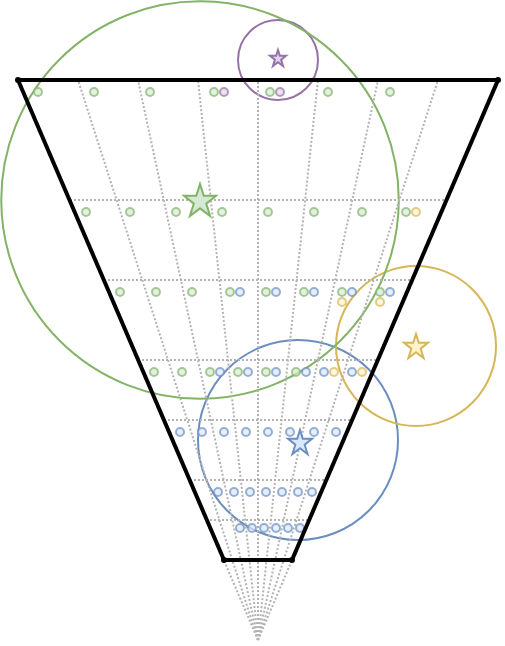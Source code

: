 <mxfile version="24.4.8" type="device" pages="2">
  <diagram name="Page-1" id="tANe0XGfgNeGwLhXPTn8">
    <mxGraphModel dx="1036" dy="445" grid="1" gridSize="10" guides="1" tooltips="1" connect="1" arrows="1" fold="1" page="1" pageScale="1" pageWidth="1100" pageHeight="850" math="0" shadow="0">
      <root>
        <mxCell id="0" />
        <mxCell id="1" parent="0" />
        <mxCell id="S35-4tO_9OkDo9UM9kjm-29" value="" style="ellipse;whiteSpace=wrap;html=1;aspect=fixed;fillColor=none;strokeColor=#6c8ebf;fillStyle=auto;" vertex="1" parent="1">
          <mxGeometry x="170" y="210" width="100" height="100" as="geometry" />
        </mxCell>
        <mxCell id="S35-4tO_9OkDo9UM9kjm-26" value="" style="ellipse;whiteSpace=wrap;html=1;aspect=fixed;fillColor=none;strokeColor=#d6b656;fillStyle=auto;" vertex="1" parent="1">
          <mxGeometry x="239" y="173" width="80" height="80" as="geometry" />
        </mxCell>
        <mxCell id="S35-4tO_9OkDo9UM9kjm-27" value="" style="ellipse;whiteSpace=wrap;html=1;aspect=fixed;fillColor=none;strokeColor=#9673a6;fillStyle=auto;" vertex="1" parent="1">
          <mxGeometry x="190" y="50" width="40" height="40" as="geometry" />
        </mxCell>
        <mxCell id="S35-4tO_9OkDo9UM9kjm-82" value="" style="ellipse;whiteSpace=wrap;html=1;aspect=fixed;fillColor=none;strokeColor=#82b366;fillStyle=auto;" vertex="1" parent="1">
          <mxGeometry x="71.63" y="40.63" width="198.75" height="198.75" as="geometry" />
        </mxCell>
        <mxCell id="S35-4tO_9OkDo9UM9kjm-1" value="" style="endArrow=none;html=1;rounded=0;jumpSize=6;flowAnimation=0;dashed=1;strokeColor=#B3B3B3;dashPattern=1 1;" edge="1" parent="1">
          <mxGeometry width="50" height="50" relative="1" as="geometry">
            <mxPoint x="200" y="360" as="sourcePoint" />
            <mxPoint x="80" y="80" as="targetPoint" />
          </mxGeometry>
        </mxCell>
        <mxCell id="S35-4tO_9OkDo9UM9kjm-2" value="" style="endArrow=none;html=1;rounded=0;jumpSize=6;flowAnimation=0;dashed=1;strokeColor=#B3B3B3;dashPattern=1 1;" edge="1" parent="1" source="S35-4tO_9OkDo9UM9kjm-162">
          <mxGeometry width="50" height="50" relative="1" as="geometry">
            <mxPoint x="200" y="360" as="sourcePoint" />
            <mxPoint x="320" y="80" as="targetPoint" />
          </mxGeometry>
        </mxCell>
        <mxCell id="S35-4tO_9OkDo9UM9kjm-3" value="" style="endArrow=none;html=1;rounded=0;jumpSize=6;flowAnimation=0;dashed=1;strokeColor=#B3B3B3;dashPattern=1 1;" edge="1" parent="1">
          <mxGeometry width="50" height="50" relative="1" as="geometry">
            <mxPoint x="80" y="80" as="sourcePoint" />
            <mxPoint x="320" y="80" as="targetPoint" />
          </mxGeometry>
        </mxCell>
        <mxCell id="S35-4tO_9OkDo9UM9kjm-4" value="" style="endArrow=none;html=1;rounded=0;jumpSize=6;flowAnimation=0;dashed=1;strokeColor=#B3B3B3;dashPattern=1 1;" edge="1" parent="1">
          <mxGeometry width="50" height="50" relative="1" as="geometry">
            <mxPoint x="183" y="320" as="sourcePoint" />
            <mxPoint x="217" y="320" as="targetPoint" />
          </mxGeometry>
        </mxCell>
        <mxCell id="S35-4tO_9OkDo9UM9kjm-5" value="" style="endArrow=none;html=1;rounded=0;jumpSize=6;flowAnimation=0;dashed=1;strokeColor=#B3B3B3;dashPattern=1 1;" edge="1" parent="1">
          <mxGeometry width="50" height="50" relative="1" as="geometry">
            <mxPoint x="174" y="300" as="sourcePoint" />
            <mxPoint x="226" y="300" as="targetPoint" />
          </mxGeometry>
        </mxCell>
        <mxCell id="S35-4tO_9OkDo9UM9kjm-6" value="" style="endArrow=none;html=1;rounded=0;jumpSize=6;flowAnimation=0;dashed=1;strokeColor=#B3B3B3;dashPattern=1 1;" edge="1" parent="1">
          <mxGeometry width="50" height="50" relative="1" as="geometry">
            <mxPoint x="170" y="280" as="sourcePoint" />
            <mxPoint x="222" y="280" as="targetPoint" />
          </mxGeometry>
        </mxCell>
        <mxCell id="S35-4tO_9OkDo9UM9kjm-7" value="" style="endArrow=none;html=1;rounded=0;jumpSize=6;flowAnimation=0;dashed=1;strokeColor=#B3B3B3;dashPattern=1 1;" edge="1" parent="1">
          <mxGeometry width="50" height="50" relative="1" as="geometry">
            <mxPoint x="166" y="280" as="sourcePoint" />
            <mxPoint x="234" y="280" as="targetPoint" />
          </mxGeometry>
        </mxCell>
        <mxCell id="S35-4tO_9OkDo9UM9kjm-8" value="" style="endArrow=none;html=1;rounded=0;jumpSize=6;flowAnimation=0;dashed=1;strokeColor=#B3B3B3;dashPattern=1 1;" edge="1" parent="1">
          <mxGeometry width="50" height="50" relative="1" as="geometry">
            <mxPoint x="153" y="250" as="sourcePoint" />
            <mxPoint x="247" y="250" as="targetPoint" />
          </mxGeometry>
        </mxCell>
        <mxCell id="S35-4tO_9OkDo9UM9kjm-9" value="" style="endArrow=none;html=1;rounded=0;jumpSize=6;flowAnimation=0;dashed=1;strokeColor=#B3B3B3;dashPattern=1 1;" edge="1" parent="1">
          <mxGeometry width="50" height="50" relative="1" as="geometry">
            <mxPoint x="140" y="220" as="sourcePoint" />
            <mxPoint x="260" y="220" as="targetPoint" />
          </mxGeometry>
        </mxCell>
        <mxCell id="S35-4tO_9OkDo9UM9kjm-10" value="" style="endArrow=none;html=1;rounded=0;jumpSize=6;flowAnimation=0;dashed=1;strokeColor=#B3B3B3;dashPattern=1 1;" edge="1" parent="1">
          <mxGeometry width="50" height="50" relative="1" as="geometry">
            <mxPoint x="123" y="180" as="sourcePoint" />
            <mxPoint x="277" y="180" as="targetPoint" />
          </mxGeometry>
        </mxCell>
        <mxCell id="S35-4tO_9OkDo9UM9kjm-11" value="" style="endArrow=none;html=1;rounded=0;jumpSize=6;flowAnimation=0;dashed=1;strokeColor=#B3B3B3;dashPattern=1 1;" edge="1" parent="1">
          <mxGeometry width="50" height="50" relative="1" as="geometry">
            <mxPoint x="106" y="140" as="sourcePoint" />
            <mxPoint x="294" y="140" as="targetPoint" />
          </mxGeometry>
        </mxCell>
        <mxCell id="S35-4tO_9OkDo9UM9kjm-12" value="" style="endArrow=none;html=1;rounded=0;jumpSize=6;flowAnimation=0;dashed=1;strokeColor=#B3B3B3;dashPattern=1 1;" edge="1" parent="1">
          <mxGeometry width="50" height="50" relative="1" as="geometry">
            <mxPoint x="200" y="360" as="sourcePoint" />
            <mxPoint x="110" y="80" as="targetPoint" />
          </mxGeometry>
        </mxCell>
        <mxCell id="S35-4tO_9OkDo9UM9kjm-13" value="" style="endArrow=none;html=1;rounded=0;jumpSize=6;flowAnimation=0;dashed=1;strokeColor=#B3B3B3;dashPattern=1 1;" edge="1" parent="1">
          <mxGeometry width="50" height="50" relative="1" as="geometry">
            <mxPoint x="200" y="360" as="sourcePoint" />
            <mxPoint x="140" y="80" as="targetPoint" />
          </mxGeometry>
        </mxCell>
        <mxCell id="S35-4tO_9OkDo9UM9kjm-14" value="" style="endArrow=none;html=1;rounded=0;jumpSize=6;flowAnimation=0;dashed=1;strokeColor=#B3B3B3;dashPattern=1 1;" edge="1" parent="1">
          <mxGeometry width="50" height="50" relative="1" as="geometry">
            <mxPoint x="200" y="360" as="sourcePoint" />
            <mxPoint x="170" y="80" as="targetPoint" />
          </mxGeometry>
        </mxCell>
        <mxCell id="S35-4tO_9OkDo9UM9kjm-15" value="" style="endArrow=none;html=1;rounded=0;jumpSize=6;flowAnimation=0;dashed=1;strokeColor=#B3B3B3;dashPattern=1 1;" edge="1" parent="1">
          <mxGeometry width="50" height="50" relative="1" as="geometry">
            <mxPoint x="200" y="360" as="sourcePoint" />
            <mxPoint x="200" y="80" as="targetPoint" />
          </mxGeometry>
        </mxCell>
        <mxCell id="S35-4tO_9OkDo9UM9kjm-16" value="" style="endArrow=none;html=1;rounded=0;jumpSize=6;flowAnimation=0;dashed=1;strokeColor=#B3B3B3;dashPattern=1 1;" edge="1" parent="1">
          <mxGeometry width="50" height="50" relative="1" as="geometry">
            <mxPoint x="200" y="360" as="sourcePoint" />
            <mxPoint x="230" y="80" as="targetPoint" />
          </mxGeometry>
        </mxCell>
        <mxCell id="S35-4tO_9OkDo9UM9kjm-17" value="" style="endArrow=none;html=1;rounded=0;jumpSize=6;flowAnimation=0;dashed=1;strokeColor=#B3B3B3;dashPattern=1 1;" edge="1" parent="1">
          <mxGeometry width="50" height="50" relative="1" as="geometry">
            <mxPoint x="200" y="360" as="sourcePoint" />
            <mxPoint x="260" y="80" as="targetPoint" />
          </mxGeometry>
        </mxCell>
        <mxCell id="S35-4tO_9OkDo9UM9kjm-18" value="" style="endArrow=none;html=1;rounded=0;jumpSize=6;flowAnimation=0;dashed=1;strokeColor=#B3B3B3;dashPattern=1 1;" edge="1" parent="1">
          <mxGeometry width="50" height="50" relative="1" as="geometry">
            <mxPoint x="200" y="360" as="sourcePoint" />
            <mxPoint x="290" y="80" as="targetPoint" />
          </mxGeometry>
        </mxCell>
        <mxCell id="S35-4tO_9OkDo9UM9kjm-19" value="" style="endArrow=none;html=1;rounded=0;strokeWidth=2;" edge="1" parent="1">
          <mxGeometry width="50" height="50" relative="1" as="geometry">
            <mxPoint x="183" y="320" as="sourcePoint" />
            <mxPoint x="80" y="80" as="targetPoint" />
          </mxGeometry>
        </mxCell>
        <mxCell id="S35-4tO_9OkDo9UM9kjm-20" value="" style="endArrow=none;html=1;rounded=0;strokeWidth=2;" edge="1" parent="1">
          <mxGeometry width="50" height="50" relative="1" as="geometry">
            <mxPoint x="320" y="80" as="sourcePoint" />
            <mxPoint x="80" y="80" as="targetPoint" />
          </mxGeometry>
        </mxCell>
        <mxCell id="S35-4tO_9OkDo9UM9kjm-21" value="" style="endArrow=none;html=1;rounded=0;strokeWidth=2;" edge="1" parent="1" source="S35-4tO_9OkDo9UM9kjm-160">
          <mxGeometry width="50" height="50" relative="1" as="geometry">
            <mxPoint x="217.0" y="320" as="sourcePoint" />
            <mxPoint x="320.0" y="80" as="targetPoint" />
          </mxGeometry>
        </mxCell>
        <mxCell id="S35-4tO_9OkDo9UM9kjm-22" value="" style="endArrow=none;html=1;rounded=0;strokeWidth=2;" edge="1" parent="1" source="S35-4tO_9OkDo9UM9kjm-164">
          <mxGeometry width="50" height="50" relative="1" as="geometry">
            <mxPoint x="217" y="320" as="sourcePoint" />
            <mxPoint x="183" y="320" as="targetPoint" />
          </mxGeometry>
        </mxCell>
        <mxCell id="S35-4tO_9OkDo9UM9kjm-31" value="" style="ellipse;whiteSpace=wrap;html=1;fillColor=#dae8fc;strokeColor=#6c8ebf;opacity=70;" vertex="1" parent="1">
          <mxGeometry x="179" y="224" width="4" height="4" as="geometry" />
        </mxCell>
        <mxCell id="S35-4tO_9OkDo9UM9kjm-85" value="" style="ellipse;whiteSpace=wrap;html=1;fillColor=#d5e8d4;strokeColor=#82b366;opacity=70;" vertex="1" parent="1">
          <mxGeometry x="88" y="84" width="4" height="4" as="geometry" />
        </mxCell>
        <mxCell id="S35-4tO_9OkDo9UM9kjm-87" value="" style="ellipse;whiteSpace=wrap;html=1;fillColor=#d5e8d4;strokeColor=#82b366;opacity=70;" vertex="1" parent="1">
          <mxGeometry x="116" y="84" width="4" height="4" as="geometry" />
        </mxCell>
        <mxCell id="S35-4tO_9OkDo9UM9kjm-88" value="" style="ellipse;whiteSpace=wrap;html=1;fillColor=#d5e8d4;strokeColor=#82b366;opacity=70;" vertex="1" parent="1">
          <mxGeometry x="144" y="84" width="4" height="4" as="geometry" />
        </mxCell>
        <mxCell id="S35-4tO_9OkDo9UM9kjm-89" value="" style="ellipse;whiteSpace=wrap;html=1;fillColor=#d5e8d4;strokeColor=#82b366;opacity=70;" vertex="1" parent="1">
          <mxGeometry x="176" y="84" width="4" height="4" as="geometry" />
        </mxCell>
        <mxCell id="S35-4tO_9OkDo9UM9kjm-90" value="" style="ellipse;whiteSpace=wrap;html=1;fillColor=#d5e8d4;strokeColor=#82b366;opacity=70;" vertex="1" parent="1">
          <mxGeometry x="204" y="84" width="4" height="4" as="geometry" />
        </mxCell>
        <mxCell id="S35-4tO_9OkDo9UM9kjm-91" value="" style="ellipse;whiteSpace=wrap;html=1;fillColor=#d5e8d4;strokeColor=#82b366;opacity=70;" vertex="1" parent="1">
          <mxGeometry x="233" y="84" width="4" height="4" as="geometry" />
        </mxCell>
        <mxCell id="S35-4tO_9OkDo9UM9kjm-92" value="" style="ellipse;whiteSpace=wrap;html=1;fillColor=#d5e8d4;strokeColor=#82b366;opacity=70;" vertex="1" parent="1">
          <mxGeometry x="264" y="84" width="4" height="4" as="geometry" />
        </mxCell>
        <mxCell id="S35-4tO_9OkDo9UM9kjm-93" value="" style="ellipse;whiteSpace=wrap;html=1;fillColor=#e1d5e7;strokeColor=#9673a6;opacity=70;" vertex="1" parent="1">
          <mxGeometry x="181" y="84" width="4" height="4" as="geometry" />
        </mxCell>
        <mxCell id="S35-4tO_9OkDo9UM9kjm-94" value="" style="ellipse;whiteSpace=wrap;html=1;fillColor=#e1d5e7;strokeColor=#9673a6;opacity=70;" vertex="1" parent="1">
          <mxGeometry x="209" y="84" width="4" height="4" as="geometry" />
        </mxCell>
        <mxCell id="S35-4tO_9OkDo9UM9kjm-95" value="" style="ellipse;whiteSpace=wrap;html=1;fillColor=#d5e8d4;strokeColor=#82b366;opacity=70;" vertex="1" parent="1">
          <mxGeometry x="112" y="144" width="4" height="4" as="geometry" />
        </mxCell>
        <mxCell id="S35-4tO_9OkDo9UM9kjm-96" value="" style="ellipse;whiteSpace=wrap;html=1;fillColor=#d5e8d4;strokeColor=#82b366;opacity=70;" vertex="1" parent="1">
          <mxGeometry x="134" y="144" width="4" height="4" as="geometry" />
        </mxCell>
        <mxCell id="S35-4tO_9OkDo9UM9kjm-97" value="" style="ellipse;whiteSpace=wrap;html=1;fillColor=#d5e8d4;strokeColor=#82b366;opacity=70;" vertex="1" parent="1">
          <mxGeometry x="157" y="144" width="4" height="4" as="geometry" />
        </mxCell>
        <mxCell id="S35-4tO_9OkDo9UM9kjm-98" value="" style="ellipse;whiteSpace=wrap;html=1;fillColor=#d5e8d4;strokeColor=#82b366;opacity=70;" vertex="1" parent="1">
          <mxGeometry x="180" y="144" width="4" height="4" as="geometry" />
        </mxCell>
        <mxCell id="S35-4tO_9OkDo9UM9kjm-99" value="" style="ellipse;whiteSpace=wrap;html=1;fillColor=#d5e8d4;strokeColor=#82b366;opacity=70;" vertex="1" parent="1">
          <mxGeometry x="203" y="144" width="4" height="4" as="geometry" />
        </mxCell>
        <mxCell id="S35-4tO_9OkDo9UM9kjm-100" value="" style="ellipse;whiteSpace=wrap;html=1;fillColor=#d5e8d4;strokeColor=#82b366;opacity=70;" vertex="1" parent="1">
          <mxGeometry x="226" y="144" width="4" height="4" as="geometry" />
        </mxCell>
        <mxCell id="S35-4tO_9OkDo9UM9kjm-101" value="" style="ellipse;whiteSpace=wrap;html=1;fillColor=#d5e8d4;strokeColor=#82b366;opacity=70;" vertex="1" parent="1">
          <mxGeometry x="250" y="144" width="4" height="4" as="geometry" />
        </mxCell>
        <mxCell id="S35-4tO_9OkDo9UM9kjm-102" value="" style="ellipse;whiteSpace=wrap;html=1;fillColor=#d5e8d4;strokeColor=#82b366;opacity=70;" vertex="1" parent="1">
          <mxGeometry x="272" y="144" width="4" height="4" as="geometry" />
        </mxCell>
        <mxCell id="S35-4tO_9OkDo9UM9kjm-103" value="" style="ellipse;whiteSpace=wrap;html=1;fillColor=#d5e8d4;strokeColor=#82b366;opacity=70;" vertex="1" parent="1">
          <mxGeometry x="129" y="184" width="4" height="4" as="geometry" />
        </mxCell>
        <mxCell id="S35-4tO_9OkDo9UM9kjm-104" value="" style="ellipse;whiteSpace=wrap;html=1;fillColor=#d5e8d4;strokeColor=#82b366;opacity=70;" vertex="1" parent="1">
          <mxGeometry x="147" y="184" width="4" height="4" as="geometry" />
        </mxCell>
        <mxCell id="S35-4tO_9OkDo9UM9kjm-105" value="" style="ellipse;whiteSpace=wrap;html=1;fillColor=#d5e8d4;strokeColor=#82b366;opacity=70;" vertex="1" parent="1">
          <mxGeometry x="165" y="184" width="4" height="4" as="geometry" />
        </mxCell>
        <mxCell id="S35-4tO_9OkDo9UM9kjm-106" value="" style="ellipse;whiteSpace=wrap;html=1;fillColor=#d5e8d4;strokeColor=#82b366;opacity=70;" vertex="1" parent="1">
          <mxGeometry x="184" y="184" width="4" height="4" as="geometry" />
        </mxCell>
        <mxCell id="S35-4tO_9OkDo9UM9kjm-107" value="" style="ellipse;whiteSpace=wrap;html=1;fillColor=#d5e8d4;strokeColor=#82b366;opacity=70;" vertex="1" parent="1">
          <mxGeometry x="202" y="184" width="4" height="4" as="geometry" />
        </mxCell>
        <mxCell id="S35-4tO_9OkDo9UM9kjm-108" value="" style="ellipse;whiteSpace=wrap;html=1;fillColor=#d5e8d4;strokeColor=#82b366;opacity=70;" vertex="1" parent="1">
          <mxGeometry x="221" y="184" width="4" height="4" as="geometry" />
        </mxCell>
        <mxCell id="S35-4tO_9OkDo9UM9kjm-109" value="" style="ellipse;whiteSpace=wrap;html=1;fillColor=#d5e8d4;strokeColor=#82b366;opacity=70;" vertex="1" parent="1">
          <mxGeometry x="240" y="184" width="4" height="4" as="geometry" />
        </mxCell>
        <mxCell id="S35-4tO_9OkDo9UM9kjm-110" value="" style="ellipse;whiteSpace=wrap;html=1;fillColor=#d5e8d4;strokeColor=#82b366;opacity=70;" vertex="1" parent="1">
          <mxGeometry x="259" y="184" width="4" height="4" as="geometry" />
        </mxCell>
        <mxCell id="S35-4tO_9OkDo9UM9kjm-111" value="" style="ellipse;whiteSpace=wrap;html=1;fillColor=#d5e8d4;strokeColor=#82b366;opacity=70;" vertex="1" parent="1">
          <mxGeometry x="146" y="224" width="4" height="4" as="geometry" />
        </mxCell>
        <mxCell id="S35-4tO_9OkDo9UM9kjm-112" value="" style="ellipse;whiteSpace=wrap;html=1;fillColor=#d5e8d4;strokeColor=#82b366;opacity=70;" vertex="1" parent="1">
          <mxGeometry x="160" y="224" width="4" height="4" as="geometry" />
        </mxCell>
        <mxCell id="S35-4tO_9OkDo9UM9kjm-113" value="" style="ellipse;whiteSpace=wrap;html=1;fillColor=#d5e8d4;strokeColor=#82b366;opacity=70;" vertex="1" parent="1">
          <mxGeometry x="174" y="224" width="4" height="4" as="geometry" />
        </mxCell>
        <mxCell id="S35-4tO_9OkDo9UM9kjm-114" value="" style="ellipse;whiteSpace=wrap;html=1;fillColor=#d5e8d4;strokeColor=#82b366;opacity=70;" vertex="1" parent="1">
          <mxGeometry x="188" y="224" width="4" height="4" as="geometry" />
        </mxCell>
        <mxCell id="S35-4tO_9OkDo9UM9kjm-115" value="" style="ellipse;whiteSpace=wrap;html=1;fillColor=#d5e8d4;strokeColor=#82b366;opacity=70;" vertex="1" parent="1">
          <mxGeometry x="202" y="224" width="4" height="4" as="geometry" />
        </mxCell>
        <mxCell id="S35-4tO_9OkDo9UM9kjm-116" value="" style="ellipse;whiteSpace=wrap;html=1;fillColor=#d5e8d4;strokeColor=#82b366;opacity=70;" vertex="1" parent="1">
          <mxGeometry x="217" y="224" width="4" height="4" as="geometry" />
        </mxCell>
        <mxCell id="S35-4tO_9OkDo9UM9kjm-119" value="" style="ellipse;whiteSpace=wrap;html=1;fillColor=#dae8fc;strokeColor=#6c8ebf;opacity=70;" vertex="1" parent="1">
          <mxGeometry x="193" y="224" width="4" height="4" as="geometry" />
        </mxCell>
        <mxCell id="S35-4tO_9OkDo9UM9kjm-120" value="" style="ellipse;whiteSpace=wrap;html=1;fillColor=#dae8fc;strokeColor=#6c8ebf;opacity=70;" vertex="1" parent="1">
          <mxGeometry x="207" y="224" width="4" height="4" as="geometry" />
        </mxCell>
        <mxCell id="S35-4tO_9OkDo9UM9kjm-121" value="" style="ellipse;whiteSpace=wrap;html=1;fillColor=#dae8fc;strokeColor=#6c8ebf;opacity=70;" vertex="1" parent="1">
          <mxGeometry x="189" y="184" width="4" height="4" as="geometry" />
        </mxCell>
        <mxCell id="S35-4tO_9OkDo9UM9kjm-122" value="" style="ellipse;whiteSpace=wrap;html=1;fillColor=#dae8fc;strokeColor=#6c8ebf;opacity=70;" vertex="1" parent="1">
          <mxGeometry x="207" y="184" width="4" height="4" as="geometry" />
        </mxCell>
        <mxCell id="S35-4tO_9OkDo9UM9kjm-123" value="" style="ellipse;whiteSpace=wrap;html=1;fillColor=#dae8fc;strokeColor=#6c8ebf;opacity=70;" vertex="1" parent="1">
          <mxGeometry x="226" y="184" width="4" height="4" as="geometry" />
        </mxCell>
        <mxCell id="S35-4tO_9OkDo9UM9kjm-124" value="" style="ellipse;whiteSpace=wrap;html=1;fillColor=#dae8fc;strokeColor=#6c8ebf;opacity=70;" vertex="1" parent="1">
          <mxGeometry x="245" y="184" width="4" height="4" as="geometry" />
        </mxCell>
        <mxCell id="S35-4tO_9OkDo9UM9kjm-125" value="" style="ellipse;whiteSpace=wrap;html=1;fillColor=#dae8fc;strokeColor=#6c8ebf;opacity=70;" vertex="1" parent="1">
          <mxGeometry x="264" y="184" width="4" height="4" as="geometry" />
        </mxCell>
        <mxCell id="S35-4tO_9OkDo9UM9kjm-126" value="" style="ellipse;whiteSpace=wrap;html=1;fillColor=#dae8fc;strokeColor=#6c8ebf;opacity=70;" vertex="1" parent="1">
          <mxGeometry x="222" y="224" width="4" height="4" as="geometry" />
        </mxCell>
        <mxCell id="S35-4tO_9OkDo9UM9kjm-127" value="" style="ellipse;whiteSpace=wrap;html=1;fillColor=#dae8fc;strokeColor=#6c8ebf;opacity=70;" vertex="1" parent="1">
          <mxGeometry x="231" y="224" width="4" height="4" as="geometry" />
        </mxCell>
        <mxCell id="S35-4tO_9OkDo9UM9kjm-128" value="" style="ellipse;whiteSpace=wrap;html=1;fillColor=#dae8fc;strokeColor=#6c8ebf;opacity=70;" vertex="1" parent="1">
          <mxGeometry x="245" y="224" width="4" height="4" as="geometry" />
        </mxCell>
        <mxCell id="S35-4tO_9OkDo9UM9kjm-129" value="" style="ellipse;whiteSpace=wrap;html=1;fillColor=#dae8fc;strokeColor=#6c8ebf;opacity=70;" vertex="1" parent="1">
          <mxGeometry x="159" y="254" width="4" height="4" as="geometry" />
        </mxCell>
        <mxCell id="S35-4tO_9OkDo9UM9kjm-130" value="" style="ellipse;whiteSpace=wrap;html=1;fillColor=#dae8fc;strokeColor=#6c8ebf;opacity=70;" vertex="1" parent="1">
          <mxGeometry x="170" y="254" width="4" height="4" as="geometry" />
        </mxCell>
        <mxCell id="S35-4tO_9OkDo9UM9kjm-133" value="" style="ellipse;whiteSpace=wrap;html=1;fillColor=#dae8fc;strokeColor=#6c8ebf;opacity=70;" vertex="1" parent="1">
          <mxGeometry x="181" y="254" width="4" height="4" as="geometry" />
        </mxCell>
        <mxCell id="S35-4tO_9OkDo9UM9kjm-134" value="" style="ellipse;whiteSpace=wrap;html=1;fillColor=#dae8fc;strokeColor=#6c8ebf;opacity=70;" vertex="1" parent="1">
          <mxGeometry x="192" y="254" width="4" height="4" as="geometry" />
        </mxCell>
        <mxCell id="S35-4tO_9OkDo9UM9kjm-135" value="" style="ellipse;whiteSpace=wrap;html=1;fillColor=#dae8fc;strokeColor=#6c8ebf;opacity=70;" vertex="1" parent="1">
          <mxGeometry x="203" y="254" width="4" height="4" as="geometry" />
        </mxCell>
        <mxCell id="S35-4tO_9OkDo9UM9kjm-136" value="" style="ellipse;whiteSpace=wrap;html=1;fillColor=#dae8fc;strokeColor=#6c8ebf;opacity=70;" vertex="1" parent="1">
          <mxGeometry x="214" y="254" width="4" height="4" as="geometry" />
        </mxCell>
        <mxCell id="S35-4tO_9OkDo9UM9kjm-137" value="" style="ellipse;whiteSpace=wrap;html=1;fillColor=#dae8fc;strokeColor=#6c8ebf;opacity=70;" vertex="1" parent="1">
          <mxGeometry x="226" y="254" width="4" height="4" as="geometry" />
        </mxCell>
        <mxCell id="S35-4tO_9OkDo9UM9kjm-138" value="" style="ellipse;whiteSpace=wrap;html=1;fillColor=#dae8fc;strokeColor=#6c8ebf;opacity=70;" vertex="1" parent="1">
          <mxGeometry x="237" y="254" width="4" height="4" as="geometry" />
        </mxCell>
        <mxCell id="S35-4tO_9OkDo9UM9kjm-139" value="" style="ellipse;whiteSpace=wrap;html=1;fillColor=#dae8fc;strokeColor=#6c8ebf;opacity=70;" vertex="1" parent="1">
          <mxGeometry x="178" y="284" width="4" height="4" as="geometry" />
        </mxCell>
        <mxCell id="S35-4tO_9OkDo9UM9kjm-140" value="" style="ellipse;whiteSpace=wrap;html=1;fillColor=#dae8fc;strokeColor=#6c8ebf;opacity=70;" vertex="1" parent="1">
          <mxGeometry x="186" y="284" width="4" height="4" as="geometry" />
        </mxCell>
        <mxCell id="S35-4tO_9OkDo9UM9kjm-141" value="" style="ellipse;whiteSpace=wrap;html=1;fillColor=#dae8fc;strokeColor=#6c8ebf;opacity=70;" vertex="1" parent="1">
          <mxGeometry x="194" y="284" width="4" height="4" as="geometry" />
        </mxCell>
        <mxCell id="S35-4tO_9OkDo9UM9kjm-142" value="" style="ellipse;whiteSpace=wrap;html=1;fillColor=#dae8fc;strokeColor=#6c8ebf;opacity=70;" vertex="1" parent="1">
          <mxGeometry x="202" y="284" width="4" height="4" as="geometry" />
        </mxCell>
        <mxCell id="S35-4tO_9OkDo9UM9kjm-143" value="" style="ellipse;whiteSpace=wrap;html=1;fillColor=#dae8fc;strokeColor=#6c8ebf;opacity=70;" vertex="1" parent="1">
          <mxGeometry x="210" y="284" width="4" height="4" as="geometry" />
        </mxCell>
        <mxCell id="S35-4tO_9OkDo9UM9kjm-144" value="" style="ellipse;whiteSpace=wrap;html=1;fillColor=#dae8fc;strokeColor=#6c8ebf;opacity=70;" vertex="1" parent="1">
          <mxGeometry x="218" y="284" width="4" height="4" as="geometry" />
        </mxCell>
        <mxCell id="S35-4tO_9OkDo9UM9kjm-145" value="" style="ellipse;whiteSpace=wrap;html=1;fillColor=#dae8fc;strokeColor=#6c8ebf;opacity=70;" vertex="1" parent="1">
          <mxGeometry x="225" y="284" width="4" height="4" as="geometry" />
        </mxCell>
        <mxCell id="S35-4tO_9OkDo9UM9kjm-146" value="" style="ellipse;whiteSpace=wrap;html=1;fillColor=#dae8fc;strokeColor=#6c8ebf;opacity=70;" vertex="1" parent="1">
          <mxGeometry x="189" y="302" width="4" height="4" as="geometry" />
        </mxCell>
        <mxCell id="S35-4tO_9OkDo9UM9kjm-147" value="" style="ellipse;whiteSpace=wrap;html=1;fillColor=#dae8fc;strokeColor=#6c8ebf;opacity=70;" vertex="1" parent="1">
          <mxGeometry x="195" y="302" width="4" height="4" as="geometry" />
        </mxCell>
        <mxCell id="S35-4tO_9OkDo9UM9kjm-148" value="" style="ellipse;whiteSpace=wrap;html=1;fillColor=#dae8fc;strokeColor=#6c8ebf;opacity=70;" vertex="1" parent="1">
          <mxGeometry x="201" y="302" width="4" height="4" as="geometry" />
        </mxCell>
        <mxCell id="S35-4tO_9OkDo9UM9kjm-149" value="" style="ellipse;whiteSpace=wrap;html=1;fillColor=#dae8fc;strokeColor=#6c8ebf;opacity=70;" vertex="1" parent="1">
          <mxGeometry x="207" y="302" width="4" height="4" as="geometry" />
        </mxCell>
        <mxCell id="S35-4tO_9OkDo9UM9kjm-150" value="" style="ellipse;whiteSpace=wrap;html=1;fillColor=#dae8fc;strokeColor=#6c8ebf;opacity=70;" vertex="1" parent="1">
          <mxGeometry x="213" y="302" width="4" height="4" as="geometry" />
        </mxCell>
        <mxCell id="S35-4tO_9OkDo9UM9kjm-151" value="" style="ellipse;whiteSpace=wrap;html=1;fillColor=#dae8fc;strokeColor=#6c8ebf;opacity=70;" vertex="1" parent="1">
          <mxGeometry x="219" y="302" width="4" height="4" as="geometry" />
        </mxCell>
        <mxCell id="S35-4tO_9OkDo9UM9kjm-153" value="" style="ellipse;whiteSpace=wrap;html=1;fillColor=#fff2cc;strokeColor=#d6b656;opacity=70;" vertex="1" parent="1">
          <mxGeometry x="277" y="144" width="4" height="4" as="geometry" />
        </mxCell>
        <mxCell id="S35-4tO_9OkDo9UM9kjm-154" value="" style="ellipse;whiteSpace=wrap;html=1;fillColor=#fff2cc;strokeColor=#d6b656;opacity=70;" vertex="1" parent="1">
          <mxGeometry x="240" y="189" width="4" height="4" as="geometry" />
        </mxCell>
        <mxCell id="S35-4tO_9OkDo9UM9kjm-155" value="" style="ellipse;whiteSpace=wrap;html=1;fillColor=#fff2cc;strokeColor=#d6b656;opacity=70;" vertex="1" parent="1">
          <mxGeometry x="259" y="189" width="4" height="4" as="geometry" />
        </mxCell>
        <mxCell id="S35-4tO_9OkDo9UM9kjm-156" value="" style="ellipse;whiteSpace=wrap;html=1;fillColor=#fff2cc;strokeColor=#d6b656;opacity=70;" vertex="1" parent="1">
          <mxGeometry x="250" y="224" width="4" height="4" as="geometry" />
        </mxCell>
        <mxCell id="S35-4tO_9OkDo9UM9kjm-157" value="" style="ellipse;whiteSpace=wrap;html=1;fillColor=#fff2cc;strokeColor=#d6b656;opacity=70;" vertex="1" parent="1">
          <mxGeometry x="236" y="224" width="4" height="4" as="geometry" />
        </mxCell>
        <mxCell id="S35-4tO_9OkDo9UM9kjm-158" value="" style="ellipse;whiteSpace=wrap;html=1;aspect=fixed;fillColor=#000000;" vertex="1" parent="1">
          <mxGeometry x="79" y="79" width="2" height="2" as="geometry" />
        </mxCell>
        <mxCell id="S35-4tO_9OkDo9UM9kjm-161" value="" style="endArrow=none;html=1;rounded=0;strokeWidth=2;" edge="1" parent="1" target="S35-4tO_9OkDo9UM9kjm-160">
          <mxGeometry width="50" height="50" relative="1" as="geometry">
            <mxPoint x="217.0" y="320" as="sourcePoint" />
            <mxPoint x="320.0" y="80" as="targetPoint" />
          </mxGeometry>
        </mxCell>
        <mxCell id="S35-4tO_9OkDo9UM9kjm-160" value="" style="ellipse;whiteSpace=wrap;html=1;aspect=fixed;fillColor=#000000;" vertex="1" parent="1">
          <mxGeometry x="319" y="79" width="2" height="2" as="geometry" />
        </mxCell>
        <mxCell id="S35-4tO_9OkDo9UM9kjm-163" value="" style="endArrow=none;html=1;rounded=0;jumpSize=6;flowAnimation=0;dashed=1;strokeColor=#B3B3B3;dashPattern=1 1;" edge="1" parent="1" target="S35-4tO_9OkDo9UM9kjm-162">
          <mxGeometry width="50" height="50" relative="1" as="geometry">
            <mxPoint x="200" y="360" as="sourcePoint" />
            <mxPoint x="320" y="80" as="targetPoint" />
          </mxGeometry>
        </mxCell>
        <mxCell id="S35-4tO_9OkDo9UM9kjm-162" value="" style="ellipse;whiteSpace=wrap;html=1;aspect=fixed;fillColor=#000000;" vertex="1" parent="1">
          <mxGeometry x="216" y="319" width="2" height="2" as="geometry" />
        </mxCell>
        <mxCell id="S35-4tO_9OkDo9UM9kjm-165" value="" style="endArrow=none;html=1;rounded=0;strokeWidth=2;" edge="1" parent="1" target="S35-4tO_9OkDo9UM9kjm-164">
          <mxGeometry width="50" height="50" relative="1" as="geometry">
            <mxPoint x="217" y="320" as="sourcePoint" />
            <mxPoint x="183" y="320" as="targetPoint" />
          </mxGeometry>
        </mxCell>
        <mxCell id="S35-4tO_9OkDo9UM9kjm-164" value="" style="ellipse;whiteSpace=wrap;html=1;aspect=fixed;fillColor=#000000;" vertex="1" parent="1">
          <mxGeometry x="182" y="319" width="2" height="2" as="geometry" />
        </mxCell>
        <mxCell id="S35-4tO_9OkDo9UM9kjm-171" value="" style="verticalLabelPosition=bottom;verticalAlign=top;html=1;shape=mxgraph.basic.star;fillColor=#d5e8d4;strokeColor=#82b366;" vertex="1" parent="1">
          <mxGeometry x="163.01" y="132.01" width="16" height="16" as="geometry" />
        </mxCell>
        <mxCell id="S35-4tO_9OkDo9UM9kjm-172" value="" style="verticalLabelPosition=bottom;verticalAlign=top;html=1;shape=mxgraph.basic.star;fillColor=#e1d5e7;strokeColor=#9673a6;" vertex="1" parent="1">
          <mxGeometry x="206" y="65" width="8" height="8" as="geometry" />
        </mxCell>
        <mxCell id="S35-4tO_9OkDo9UM9kjm-173" value="" style="verticalLabelPosition=bottom;verticalAlign=top;html=1;shape=mxgraph.basic.star;fillColor=#fff2cc;strokeColor=#d6b656;" vertex="1" parent="1">
          <mxGeometry x="273" y="207" width="12" height="12" as="geometry" />
        </mxCell>
        <mxCell id="S35-4tO_9OkDo9UM9kjm-176" value="" style="verticalLabelPosition=bottom;verticalAlign=top;html=1;shape=mxgraph.basic.star;fillColor=#dae8fc;strokeColor=#6c8ebf;" vertex="1" parent="1">
          <mxGeometry x="215" y="255" width="12" height="12" as="geometry" />
        </mxCell>
      </root>
    </mxGraphModel>
  </diagram>
  <diagram id="5KkYSJZMeqp1Uc7aRXqW" name="Page-2">
    <mxGraphModel dx="953" dy="409" grid="1" gridSize="10" guides="1" tooltips="1" connect="1" arrows="1" fold="1" page="1" pageScale="1" pageWidth="1100" pageHeight="850" math="0" shadow="0">
      <root>
        <mxCell id="0" />
        <mxCell id="1" parent="0" />
        <mxCell id="Lc-if8TzfR2tMs4BmNiJ-2" value="" style="group;rotation=90;" parent="1" vertex="1" connectable="0">
          <mxGeometry x="80" y="40" width="259" height="319.37" as="geometry" />
        </mxCell>
        <mxCell id="r7lKWBkSZHt8jCzUJ6go-1" value="" style="ellipse;whiteSpace=wrap;html=1;aspect=fixed;fillColor=none;strokeColor=#6c8ebf;fillStyle=auto;rotation=90;" parent="Lc-if8TzfR2tMs4BmNiJ-2" vertex="1">
          <mxGeometry x="15" y="133" width="100" height="100" as="geometry" />
        </mxCell>
        <mxCell id="r7lKWBkSZHt8jCzUJ6go-2" value="" style="ellipse;whiteSpace=wrap;html=1;aspect=fixed;fillColor=none;strokeColor=#d6b656;fillStyle=auto;rotation=90;" parent="Lc-if8TzfR2tMs4BmNiJ-2" vertex="1">
          <mxGeometry x="72" y="202" width="80" height="80" as="geometry" />
        </mxCell>
        <mxCell id="r7lKWBkSZHt8jCzUJ6go-3" value="" style="ellipse;whiteSpace=wrap;html=1;aspect=fixed;fillColor=none;strokeColor=#9673a6;fillStyle=auto;rotation=90;" parent="Lc-if8TzfR2tMs4BmNiJ-2" vertex="1">
          <mxGeometry x="235" y="153" width="40" height="40" as="geometry" />
        </mxCell>
        <mxCell id="r7lKWBkSZHt8jCzUJ6go-4" value="" style="ellipse;whiteSpace=wrap;html=1;aspect=fixed;fillColor=none;strokeColor=#82b366;fillStyle=auto;rotation=90;" parent="Lc-if8TzfR2tMs4BmNiJ-2" vertex="1">
          <mxGeometry x="86" y="35" width="198.75" height="198.75" as="geometry" />
        </mxCell>
        <mxCell id="r7lKWBkSZHt8jCzUJ6go-5" value="" style="endArrow=none;html=1;rounded=0;jumpSize=6;flowAnimation=0;dashed=1;strokeColor=#B3B3B3;dashPattern=1 1;" parent="Lc-if8TzfR2tMs4BmNiJ-2" edge="1">
          <mxGeometry width="50" height="50" relative="1" as="geometry">
            <mxPoint x="-35" y="163" as="sourcePoint" />
            <mxPoint x="245" y="43" as="targetPoint" />
          </mxGeometry>
        </mxCell>
        <mxCell id="r7lKWBkSZHt8jCzUJ6go-6" value="" style="endArrow=none;html=1;rounded=0;jumpSize=6;flowAnimation=0;dashed=1;strokeColor=#B3B3B3;dashPattern=1 1;" parent="Lc-if8TzfR2tMs4BmNiJ-2" source="r7lKWBkSZHt8jCzUJ6go-99" edge="1">
          <mxGeometry width="50" height="50" relative="1" as="geometry">
            <mxPoint x="-35" y="163" as="sourcePoint" />
            <mxPoint x="245" y="283" as="targetPoint" />
          </mxGeometry>
        </mxCell>
        <mxCell id="r7lKWBkSZHt8jCzUJ6go-7" value="" style="endArrow=none;html=1;rounded=0;jumpSize=6;flowAnimation=0;dashed=1;strokeColor=#B3B3B3;dashPattern=1 1;" parent="Lc-if8TzfR2tMs4BmNiJ-2" edge="1">
          <mxGeometry width="50" height="50" relative="1" as="geometry">
            <mxPoint x="245" y="43" as="sourcePoint" />
            <mxPoint x="245" y="283" as="targetPoint" />
          </mxGeometry>
        </mxCell>
        <mxCell id="r7lKWBkSZHt8jCzUJ6go-8" value="" style="endArrow=none;html=1;rounded=0;jumpSize=6;flowAnimation=0;dashed=1;strokeColor=#B3B3B3;dashPattern=1 1;" parent="Lc-if8TzfR2tMs4BmNiJ-2" edge="1">
          <mxGeometry width="50" height="50" relative="1" as="geometry">
            <mxPoint x="5" y="146" as="sourcePoint" />
            <mxPoint x="5" y="180" as="targetPoint" />
          </mxGeometry>
        </mxCell>
        <mxCell id="r7lKWBkSZHt8jCzUJ6go-9" value="" style="endArrow=none;html=1;rounded=0;jumpSize=6;flowAnimation=0;dashed=1;strokeColor=#B3B3B3;dashPattern=1 1;" parent="Lc-if8TzfR2tMs4BmNiJ-2" edge="1">
          <mxGeometry width="50" height="50" relative="1" as="geometry">
            <mxPoint x="25" y="137" as="sourcePoint" />
            <mxPoint x="25" y="189" as="targetPoint" />
          </mxGeometry>
        </mxCell>
        <mxCell id="r7lKWBkSZHt8jCzUJ6go-10" value="" style="endArrow=none;html=1;rounded=0;jumpSize=6;flowAnimation=0;dashed=1;strokeColor=#B3B3B3;dashPattern=1 1;" parent="Lc-if8TzfR2tMs4BmNiJ-2" edge="1">
          <mxGeometry width="50" height="50" relative="1" as="geometry">
            <mxPoint x="45" y="133" as="sourcePoint" />
            <mxPoint x="45" y="185" as="targetPoint" />
          </mxGeometry>
        </mxCell>
        <mxCell id="r7lKWBkSZHt8jCzUJ6go-11" value="" style="endArrow=none;html=1;rounded=0;jumpSize=6;flowAnimation=0;dashed=1;strokeColor=#B3B3B3;dashPattern=1 1;" parent="Lc-if8TzfR2tMs4BmNiJ-2" edge="1">
          <mxGeometry width="50" height="50" relative="1" as="geometry">
            <mxPoint x="45" y="129" as="sourcePoint" />
            <mxPoint x="45" y="197" as="targetPoint" />
          </mxGeometry>
        </mxCell>
        <mxCell id="r7lKWBkSZHt8jCzUJ6go-12" value="" style="endArrow=none;html=1;rounded=0;jumpSize=6;flowAnimation=0;dashed=1;strokeColor=#B3B3B3;dashPattern=1 1;" parent="Lc-if8TzfR2tMs4BmNiJ-2" edge="1">
          <mxGeometry width="50" height="50" relative="1" as="geometry">
            <mxPoint x="75" y="116" as="sourcePoint" />
            <mxPoint x="75" y="210" as="targetPoint" />
          </mxGeometry>
        </mxCell>
        <mxCell id="r7lKWBkSZHt8jCzUJ6go-13" value="" style="endArrow=none;html=1;rounded=0;jumpSize=6;flowAnimation=0;dashed=1;strokeColor=#B3B3B3;dashPattern=1 1;" parent="Lc-if8TzfR2tMs4BmNiJ-2" edge="1">
          <mxGeometry width="50" height="50" relative="1" as="geometry">
            <mxPoint x="105" y="103" as="sourcePoint" />
            <mxPoint x="105" y="223" as="targetPoint" />
          </mxGeometry>
        </mxCell>
        <mxCell id="r7lKWBkSZHt8jCzUJ6go-14" value="" style="endArrow=none;html=1;rounded=0;jumpSize=6;flowAnimation=0;dashed=1;strokeColor=#B3B3B3;dashPattern=1 1;" parent="Lc-if8TzfR2tMs4BmNiJ-2" edge="1">
          <mxGeometry width="50" height="50" relative="1" as="geometry">
            <mxPoint x="145" y="86" as="sourcePoint" />
            <mxPoint x="145" y="240" as="targetPoint" />
          </mxGeometry>
        </mxCell>
        <mxCell id="r7lKWBkSZHt8jCzUJ6go-15" value="" style="endArrow=none;html=1;rounded=0;jumpSize=6;flowAnimation=0;dashed=1;strokeColor=#B3B3B3;dashPattern=1 1;" parent="Lc-if8TzfR2tMs4BmNiJ-2" edge="1">
          <mxGeometry width="50" height="50" relative="1" as="geometry">
            <mxPoint x="185" y="69" as="sourcePoint" />
            <mxPoint x="185" y="257" as="targetPoint" />
          </mxGeometry>
        </mxCell>
        <mxCell id="r7lKWBkSZHt8jCzUJ6go-16" value="" style="endArrow=none;html=1;rounded=0;jumpSize=6;flowAnimation=0;dashed=1;strokeColor=#B3B3B3;dashPattern=1 1;" parent="Lc-if8TzfR2tMs4BmNiJ-2" edge="1">
          <mxGeometry width="50" height="50" relative="1" as="geometry">
            <mxPoint x="-35" y="163" as="sourcePoint" />
            <mxPoint x="245" y="73" as="targetPoint" />
          </mxGeometry>
        </mxCell>
        <mxCell id="r7lKWBkSZHt8jCzUJ6go-17" value="" style="endArrow=none;html=1;rounded=0;jumpSize=6;flowAnimation=0;dashed=1;strokeColor=#B3B3B3;dashPattern=1 1;" parent="Lc-if8TzfR2tMs4BmNiJ-2" edge="1">
          <mxGeometry width="50" height="50" relative="1" as="geometry">
            <mxPoint x="-35" y="163" as="sourcePoint" />
            <mxPoint x="245" y="103" as="targetPoint" />
          </mxGeometry>
        </mxCell>
        <mxCell id="r7lKWBkSZHt8jCzUJ6go-18" value="" style="endArrow=none;html=1;rounded=0;jumpSize=6;flowAnimation=0;dashed=1;strokeColor=#B3B3B3;dashPattern=1 1;" parent="Lc-if8TzfR2tMs4BmNiJ-2" edge="1">
          <mxGeometry width="50" height="50" relative="1" as="geometry">
            <mxPoint x="-35" y="163" as="sourcePoint" />
            <mxPoint x="245" y="133" as="targetPoint" />
          </mxGeometry>
        </mxCell>
        <mxCell id="r7lKWBkSZHt8jCzUJ6go-19" value="" style="endArrow=none;html=1;rounded=0;jumpSize=6;flowAnimation=0;dashed=1;strokeColor=#B3B3B3;dashPattern=1 1;" parent="Lc-if8TzfR2tMs4BmNiJ-2" edge="1">
          <mxGeometry width="50" height="50" relative="1" as="geometry">
            <mxPoint x="-35" y="163" as="sourcePoint" />
            <mxPoint x="245" y="163" as="targetPoint" />
          </mxGeometry>
        </mxCell>
        <mxCell id="r7lKWBkSZHt8jCzUJ6go-20" value="" style="endArrow=none;html=1;rounded=0;jumpSize=6;flowAnimation=0;dashed=1;strokeColor=#B3B3B3;dashPattern=1 1;" parent="Lc-if8TzfR2tMs4BmNiJ-2" edge="1">
          <mxGeometry width="50" height="50" relative="1" as="geometry">
            <mxPoint x="-35" y="163" as="sourcePoint" />
            <mxPoint x="245" y="193" as="targetPoint" />
          </mxGeometry>
        </mxCell>
        <mxCell id="r7lKWBkSZHt8jCzUJ6go-21" value="" style="endArrow=none;html=1;rounded=0;jumpSize=6;flowAnimation=0;dashed=1;strokeColor=#B3B3B3;dashPattern=1 1;" parent="Lc-if8TzfR2tMs4BmNiJ-2" edge="1">
          <mxGeometry width="50" height="50" relative="1" as="geometry">
            <mxPoint x="-35" y="163" as="sourcePoint" />
            <mxPoint x="245" y="223" as="targetPoint" />
          </mxGeometry>
        </mxCell>
        <mxCell id="r7lKWBkSZHt8jCzUJ6go-22" value="" style="endArrow=none;html=1;rounded=0;jumpSize=6;flowAnimation=0;dashed=1;strokeColor=#B3B3B3;dashPattern=1 1;" parent="Lc-if8TzfR2tMs4BmNiJ-2" edge="1">
          <mxGeometry width="50" height="50" relative="1" as="geometry">
            <mxPoint x="-35" y="163" as="sourcePoint" />
            <mxPoint x="245" y="253" as="targetPoint" />
          </mxGeometry>
        </mxCell>
        <mxCell id="r7lKWBkSZHt8jCzUJ6go-23" value="" style="endArrow=none;html=1;rounded=0;strokeWidth=2;" parent="Lc-if8TzfR2tMs4BmNiJ-2" edge="1">
          <mxGeometry width="50" height="50" relative="1" as="geometry">
            <mxPoint x="5" y="146" as="sourcePoint" />
            <mxPoint x="245" y="43" as="targetPoint" />
          </mxGeometry>
        </mxCell>
        <mxCell id="r7lKWBkSZHt8jCzUJ6go-24" value="" style="endArrow=none;html=1;rounded=0;strokeWidth=2;" parent="Lc-if8TzfR2tMs4BmNiJ-2" edge="1">
          <mxGeometry width="50" height="50" relative="1" as="geometry">
            <mxPoint x="245" y="283" as="sourcePoint" />
            <mxPoint x="245" y="43" as="targetPoint" />
          </mxGeometry>
        </mxCell>
        <mxCell id="r7lKWBkSZHt8jCzUJ6go-25" value="" style="endArrow=none;html=1;rounded=0;strokeWidth=2;" parent="Lc-if8TzfR2tMs4BmNiJ-2" source="r7lKWBkSZHt8jCzUJ6go-97" edge="1">
          <mxGeometry width="50" height="50" relative="1" as="geometry">
            <mxPoint x="5" y="180" as="sourcePoint" />
            <mxPoint x="245" y="283" as="targetPoint" />
          </mxGeometry>
        </mxCell>
        <mxCell id="r7lKWBkSZHt8jCzUJ6go-26" value="" style="endArrow=none;html=1;rounded=0;strokeWidth=2;" parent="Lc-if8TzfR2tMs4BmNiJ-2" source="r7lKWBkSZHt8jCzUJ6go-101" edge="1">
          <mxGeometry width="50" height="50" relative="1" as="geometry">
            <mxPoint x="5" y="180" as="sourcePoint" />
            <mxPoint x="5" y="146" as="targetPoint" />
          </mxGeometry>
        </mxCell>
        <mxCell id="r7lKWBkSZHt8jCzUJ6go-27" value="" style="ellipse;whiteSpace=wrap;html=1;fillColor=#dae8fc;strokeColor=#6c8ebf;opacity=70;rotation=90;" parent="Lc-if8TzfR2tMs4BmNiJ-2" vertex="1">
          <mxGeometry x="97" y="142" width="4" height="4" as="geometry" />
        </mxCell>
        <mxCell id="r7lKWBkSZHt8jCzUJ6go-28" value="" style="ellipse;whiteSpace=wrap;html=1;fillColor=#d5e8d4;strokeColor=#82b366;opacity=70;rotation=90;" parent="Lc-if8TzfR2tMs4BmNiJ-2" vertex="1">
          <mxGeometry x="237" y="51" width="4" height="4" as="geometry" />
        </mxCell>
        <mxCell id="r7lKWBkSZHt8jCzUJ6go-29" value="" style="ellipse;whiteSpace=wrap;html=1;fillColor=#d5e8d4;strokeColor=#82b366;opacity=70;rotation=90;" parent="Lc-if8TzfR2tMs4BmNiJ-2" vertex="1">
          <mxGeometry x="237" y="79" width="4" height="4" as="geometry" />
        </mxCell>
        <mxCell id="r7lKWBkSZHt8jCzUJ6go-30" value="" style="ellipse;whiteSpace=wrap;html=1;fillColor=#d5e8d4;strokeColor=#82b366;opacity=70;rotation=90;" parent="Lc-if8TzfR2tMs4BmNiJ-2" vertex="1">
          <mxGeometry x="237" y="107" width="4" height="4" as="geometry" />
        </mxCell>
        <mxCell id="r7lKWBkSZHt8jCzUJ6go-31" value="" style="ellipse;whiteSpace=wrap;html=1;fillColor=#d5e8d4;strokeColor=#82b366;opacity=70;rotation=90;" parent="Lc-if8TzfR2tMs4BmNiJ-2" vertex="1">
          <mxGeometry x="237" y="139" width="4" height="4" as="geometry" />
        </mxCell>
        <mxCell id="r7lKWBkSZHt8jCzUJ6go-32" value="" style="ellipse;whiteSpace=wrap;html=1;fillColor=#d5e8d4;strokeColor=#82b366;opacity=70;rotation=90;" parent="Lc-if8TzfR2tMs4BmNiJ-2" vertex="1">
          <mxGeometry x="237" y="167" width="4" height="4" as="geometry" />
        </mxCell>
        <mxCell id="r7lKWBkSZHt8jCzUJ6go-33" value="" style="ellipse;whiteSpace=wrap;html=1;fillColor=#d5e8d4;strokeColor=#82b366;opacity=70;rotation=90;" parent="Lc-if8TzfR2tMs4BmNiJ-2" vertex="1">
          <mxGeometry x="237" y="196" width="4" height="4" as="geometry" />
        </mxCell>
        <mxCell id="r7lKWBkSZHt8jCzUJ6go-34" value="" style="ellipse;whiteSpace=wrap;html=1;fillColor=#d5e8d4;strokeColor=#82b366;opacity=70;rotation=90;" parent="Lc-if8TzfR2tMs4BmNiJ-2" vertex="1">
          <mxGeometry x="237" y="227" width="4" height="4" as="geometry" />
        </mxCell>
        <mxCell id="r7lKWBkSZHt8jCzUJ6go-35" value="" style="ellipse;whiteSpace=wrap;html=1;fillColor=#e1d5e7;strokeColor=#9673a6;opacity=70;rotation=90;" parent="Lc-if8TzfR2tMs4BmNiJ-2" vertex="1">
          <mxGeometry x="237" y="144" width="4" height="4" as="geometry" />
        </mxCell>
        <mxCell id="r7lKWBkSZHt8jCzUJ6go-36" value="" style="ellipse;whiteSpace=wrap;html=1;fillColor=#e1d5e7;strokeColor=#9673a6;opacity=70;rotation=90;" parent="Lc-if8TzfR2tMs4BmNiJ-2" vertex="1">
          <mxGeometry x="237" y="172" width="4" height="4" as="geometry" />
        </mxCell>
        <mxCell id="r7lKWBkSZHt8jCzUJ6go-37" value="" style="ellipse;whiteSpace=wrap;html=1;fillColor=#d5e8d4;strokeColor=#82b366;opacity=70;rotation=90;" parent="Lc-if8TzfR2tMs4BmNiJ-2" vertex="1">
          <mxGeometry x="177" y="75" width="4" height="4" as="geometry" />
        </mxCell>
        <mxCell id="r7lKWBkSZHt8jCzUJ6go-38" value="" style="ellipse;whiteSpace=wrap;html=1;fillColor=#d5e8d4;strokeColor=#82b366;opacity=70;rotation=90;" parent="Lc-if8TzfR2tMs4BmNiJ-2" vertex="1">
          <mxGeometry x="177" y="97" width="4" height="4" as="geometry" />
        </mxCell>
        <mxCell id="r7lKWBkSZHt8jCzUJ6go-39" value="" style="ellipse;whiteSpace=wrap;html=1;fillColor=#d5e8d4;strokeColor=#82b366;opacity=70;rotation=90;" parent="Lc-if8TzfR2tMs4BmNiJ-2" vertex="1">
          <mxGeometry x="177" y="120" width="4" height="4" as="geometry" />
        </mxCell>
        <mxCell id="r7lKWBkSZHt8jCzUJ6go-40" value="" style="ellipse;whiteSpace=wrap;html=1;fillColor=#d5e8d4;strokeColor=#82b366;opacity=70;rotation=90;" parent="Lc-if8TzfR2tMs4BmNiJ-2" vertex="1">
          <mxGeometry x="177" y="143" width="4" height="4" as="geometry" />
        </mxCell>
        <mxCell id="r7lKWBkSZHt8jCzUJ6go-41" value="" style="ellipse;whiteSpace=wrap;html=1;fillColor=#d5e8d4;strokeColor=#82b366;opacity=70;rotation=90;" parent="Lc-if8TzfR2tMs4BmNiJ-2" vertex="1">
          <mxGeometry x="177" y="166" width="4" height="4" as="geometry" />
        </mxCell>
        <mxCell id="r7lKWBkSZHt8jCzUJ6go-42" value="" style="ellipse;whiteSpace=wrap;html=1;fillColor=#d5e8d4;strokeColor=#82b366;opacity=70;rotation=90;" parent="Lc-if8TzfR2tMs4BmNiJ-2" vertex="1">
          <mxGeometry x="177" y="189" width="4" height="4" as="geometry" />
        </mxCell>
        <mxCell id="r7lKWBkSZHt8jCzUJ6go-43" value="" style="ellipse;whiteSpace=wrap;html=1;fillColor=#d5e8d4;strokeColor=#82b366;opacity=70;rotation=90;" parent="Lc-if8TzfR2tMs4BmNiJ-2" vertex="1">
          <mxGeometry x="177" y="213" width="4" height="4" as="geometry" />
        </mxCell>
        <mxCell id="r7lKWBkSZHt8jCzUJ6go-44" value="" style="ellipse;whiteSpace=wrap;html=1;fillColor=#d5e8d4;strokeColor=#82b366;opacity=70;rotation=90;" parent="Lc-if8TzfR2tMs4BmNiJ-2" vertex="1">
          <mxGeometry x="177" y="235" width="4" height="4" as="geometry" />
        </mxCell>
        <mxCell id="r7lKWBkSZHt8jCzUJ6go-45" value="" style="ellipse;whiteSpace=wrap;html=1;fillColor=#d5e8d4;strokeColor=#82b366;opacity=70;rotation=90;" parent="Lc-if8TzfR2tMs4BmNiJ-2" vertex="1">
          <mxGeometry x="137" y="92" width="4" height="4" as="geometry" />
        </mxCell>
        <mxCell id="r7lKWBkSZHt8jCzUJ6go-46" value="" style="ellipse;whiteSpace=wrap;html=1;fillColor=#d5e8d4;strokeColor=#82b366;opacity=70;rotation=90;" parent="Lc-if8TzfR2tMs4BmNiJ-2" vertex="1">
          <mxGeometry x="137" y="110" width="4" height="4" as="geometry" />
        </mxCell>
        <mxCell id="r7lKWBkSZHt8jCzUJ6go-47" value="" style="ellipse;whiteSpace=wrap;html=1;fillColor=#d5e8d4;strokeColor=#82b366;opacity=70;rotation=90;" parent="Lc-if8TzfR2tMs4BmNiJ-2" vertex="1">
          <mxGeometry x="137" y="128" width="4" height="4" as="geometry" />
        </mxCell>
        <mxCell id="r7lKWBkSZHt8jCzUJ6go-48" value="" style="ellipse;whiteSpace=wrap;html=1;fillColor=#d5e8d4;strokeColor=#82b366;opacity=70;rotation=90;" parent="Lc-if8TzfR2tMs4BmNiJ-2" vertex="1">
          <mxGeometry x="137" y="147" width="4" height="4" as="geometry" />
        </mxCell>
        <mxCell id="r7lKWBkSZHt8jCzUJ6go-49" value="" style="ellipse;whiteSpace=wrap;html=1;fillColor=#d5e8d4;strokeColor=#82b366;opacity=70;rotation=90;" parent="Lc-if8TzfR2tMs4BmNiJ-2" vertex="1">
          <mxGeometry x="137" y="165" width="4" height="4" as="geometry" />
        </mxCell>
        <mxCell id="r7lKWBkSZHt8jCzUJ6go-50" value="" style="ellipse;whiteSpace=wrap;html=1;fillColor=#d5e8d4;strokeColor=#82b366;opacity=70;rotation=90;" parent="Lc-if8TzfR2tMs4BmNiJ-2" vertex="1">
          <mxGeometry x="137" y="184" width="4" height="4" as="geometry" />
        </mxCell>
        <mxCell id="r7lKWBkSZHt8jCzUJ6go-51" value="" style="ellipse;whiteSpace=wrap;html=1;fillColor=#d5e8d4;strokeColor=#82b366;opacity=70;rotation=90;" parent="Lc-if8TzfR2tMs4BmNiJ-2" vertex="1">
          <mxGeometry x="137" y="203" width="4" height="4" as="geometry" />
        </mxCell>
        <mxCell id="r7lKWBkSZHt8jCzUJ6go-52" value="" style="ellipse;whiteSpace=wrap;html=1;fillColor=#d5e8d4;strokeColor=#82b366;opacity=70;rotation=90;" parent="Lc-if8TzfR2tMs4BmNiJ-2" vertex="1">
          <mxGeometry x="137" y="222" width="4" height="4" as="geometry" />
        </mxCell>
        <mxCell id="r7lKWBkSZHt8jCzUJ6go-53" value="" style="ellipse;whiteSpace=wrap;html=1;fillColor=#d5e8d4;strokeColor=#82b366;opacity=70;rotation=90;" parent="Lc-if8TzfR2tMs4BmNiJ-2" vertex="1">
          <mxGeometry x="97" y="109" width="4" height="4" as="geometry" />
        </mxCell>
        <mxCell id="r7lKWBkSZHt8jCzUJ6go-54" value="" style="ellipse;whiteSpace=wrap;html=1;fillColor=#d5e8d4;strokeColor=#82b366;opacity=70;rotation=90;" parent="Lc-if8TzfR2tMs4BmNiJ-2" vertex="1">
          <mxGeometry x="97" y="123" width="4" height="4" as="geometry" />
        </mxCell>
        <mxCell id="r7lKWBkSZHt8jCzUJ6go-55" value="" style="ellipse;whiteSpace=wrap;html=1;fillColor=#d5e8d4;strokeColor=#82b366;opacity=70;rotation=90;" parent="Lc-if8TzfR2tMs4BmNiJ-2" vertex="1">
          <mxGeometry x="97" y="137" width="4" height="4" as="geometry" />
        </mxCell>
        <mxCell id="r7lKWBkSZHt8jCzUJ6go-56" value="" style="ellipse;whiteSpace=wrap;html=1;fillColor=#d5e8d4;strokeColor=#82b366;opacity=70;rotation=90;" parent="Lc-if8TzfR2tMs4BmNiJ-2" vertex="1">
          <mxGeometry x="97" y="151" width="4" height="4" as="geometry" />
        </mxCell>
        <mxCell id="r7lKWBkSZHt8jCzUJ6go-57" value="" style="ellipse;whiteSpace=wrap;html=1;fillColor=#d5e8d4;strokeColor=#82b366;opacity=70;rotation=90;" parent="Lc-if8TzfR2tMs4BmNiJ-2" vertex="1">
          <mxGeometry x="97" y="165" width="4" height="4" as="geometry" />
        </mxCell>
        <mxCell id="r7lKWBkSZHt8jCzUJ6go-58" value="" style="ellipse;whiteSpace=wrap;html=1;fillColor=#d5e8d4;strokeColor=#82b366;opacity=70;rotation=90;" parent="Lc-if8TzfR2tMs4BmNiJ-2" vertex="1">
          <mxGeometry x="97" y="180" width="4" height="4" as="geometry" />
        </mxCell>
        <mxCell id="r7lKWBkSZHt8jCzUJ6go-59" value="" style="ellipse;whiteSpace=wrap;html=1;fillColor=#dae8fc;strokeColor=#6c8ebf;opacity=70;rotation=90;" parent="Lc-if8TzfR2tMs4BmNiJ-2" vertex="1">
          <mxGeometry x="97" y="156" width="4" height="4" as="geometry" />
        </mxCell>
        <mxCell id="r7lKWBkSZHt8jCzUJ6go-60" value="" style="ellipse;whiteSpace=wrap;html=1;fillColor=#dae8fc;strokeColor=#6c8ebf;opacity=70;rotation=90;" parent="Lc-if8TzfR2tMs4BmNiJ-2" vertex="1">
          <mxGeometry x="97" y="170" width="4" height="4" as="geometry" />
        </mxCell>
        <mxCell id="r7lKWBkSZHt8jCzUJ6go-61" value="" style="ellipse;whiteSpace=wrap;html=1;fillColor=#dae8fc;strokeColor=#6c8ebf;opacity=70;rotation=90;" parent="Lc-if8TzfR2tMs4BmNiJ-2" vertex="1">
          <mxGeometry x="137" y="152" width="4" height="4" as="geometry" />
        </mxCell>
        <mxCell id="r7lKWBkSZHt8jCzUJ6go-62" value="" style="ellipse;whiteSpace=wrap;html=1;fillColor=#dae8fc;strokeColor=#6c8ebf;opacity=70;rotation=90;" parent="Lc-if8TzfR2tMs4BmNiJ-2" vertex="1">
          <mxGeometry x="137" y="170" width="4" height="4" as="geometry" />
        </mxCell>
        <mxCell id="r7lKWBkSZHt8jCzUJ6go-63" value="" style="ellipse;whiteSpace=wrap;html=1;fillColor=#dae8fc;strokeColor=#6c8ebf;opacity=70;rotation=90;" parent="Lc-if8TzfR2tMs4BmNiJ-2" vertex="1">
          <mxGeometry x="137" y="189" width="4" height="4" as="geometry" />
        </mxCell>
        <mxCell id="r7lKWBkSZHt8jCzUJ6go-64" value="" style="ellipse;whiteSpace=wrap;html=1;fillColor=#dae8fc;strokeColor=#6c8ebf;opacity=70;rotation=90;" parent="Lc-if8TzfR2tMs4BmNiJ-2" vertex="1">
          <mxGeometry x="137" y="208" width="4" height="4" as="geometry" />
        </mxCell>
        <mxCell id="r7lKWBkSZHt8jCzUJ6go-65" value="" style="ellipse;whiteSpace=wrap;html=1;fillColor=#dae8fc;strokeColor=#6c8ebf;opacity=70;rotation=90;" parent="Lc-if8TzfR2tMs4BmNiJ-2" vertex="1">
          <mxGeometry x="137" y="227" width="4" height="4" as="geometry" />
        </mxCell>
        <mxCell id="r7lKWBkSZHt8jCzUJ6go-66" value="" style="ellipse;whiteSpace=wrap;html=1;fillColor=#dae8fc;strokeColor=#6c8ebf;opacity=70;rotation=90;" parent="Lc-if8TzfR2tMs4BmNiJ-2" vertex="1">
          <mxGeometry x="97" y="185" width="4" height="4" as="geometry" />
        </mxCell>
        <mxCell id="r7lKWBkSZHt8jCzUJ6go-67" value="" style="ellipse;whiteSpace=wrap;html=1;fillColor=#dae8fc;strokeColor=#6c8ebf;opacity=70;rotation=90;" parent="Lc-if8TzfR2tMs4BmNiJ-2" vertex="1">
          <mxGeometry x="97" y="194" width="4" height="4" as="geometry" />
        </mxCell>
        <mxCell id="r7lKWBkSZHt8jCzUJ6go-68" value="" style="ellipse;whiteSpace=wrap;html=1;fillColor=#dae8fc;strokeColor=#6c8ebf;opacity=70;rotation=90;" parent="Lc-if8TzfR2tMs4BmNiJ-2" vertex="1">
          <mxGeometry x="97" y="208" width="4" height="4" as="geometry" />
        </mxCell>
        <mxCell id="r7lKWBkSZHt8jCzUJ6go-69" value="" style="ellipse;whiteSpace=wrap;html=1;fillColor=#dae8fc;strokeColor=#6c8ebf;opacity=70;rotation=90;" parent="Lc-if8TzfR2tMs4BmNiJ-2" vertex="1">
          <mxGeometry x="67" y="122" width="4" height="4" as="geometry" />
        </mxCell>
        <mxCell id="r7lKWBkSZHt8jCzUJ6go-70" value="" style="ellipse;whiteSpace=wrap;html=1;fillColor=#dae8fc;strokeColor=#6c8ebf;opacity=70;rotation=90;" parent="Lc-if8TzfR2tMs4BmNiJ-2" vertex="1">
          <mxGeometry x="67" y="133" width="4" height="4" as="geometry" />
        </mxCell>
        <mxCell id="r7lKWBkSZHt8jCzUJ6go-71" value="" style="ellipse;whiteSpace=wrap;html=1;fillColor=#dae8fc;strokeColor=#6c8ebf;opacity=70;rotation=90;" parent="Lc-if8TzfR2tMs4BmNiJ-2" vertex="1">
          <mxGeometry x="67" y="144" width="4" height="4" as="geometry" />
        </mxCell>
        <mxCell id="r7lKWBkSZHt8jCzUJ6go-72" value="" style="ellipse;whiteSpace=wrap;html=1;fillColor=#dae8fc;strokeColor=#6c8ebf;opacity=70;rotation=90;" parent="Lc-if8TzfR2tMs4BmNiJ-2" vertex="1">
          <mxGeometry x="67" y="155" width="4" height="4" as="geometry" />
        </mxCell>
        <mxCell id="r7lKWBkSZHt8jCzUJ6go-73" value="" style="ellipse;whiteSpace=wrap;html=1;fillColor=#dae8fc;strokeColor=#6c8ebf;opacity=70;rotation=90;" parent="Lc-if8TzfR2tMs4BmNiJ-2" vertex="1">
          <mxGeometry x="67" y="166" width="4" height="4" as="geometry" />
        </mxCell>
        <mxCell id="r7lKWBkSZHt8jCzUJ6go-74" value="" style="ellipse;whiteSpace=wrap;html=1;fillColor=#dae8fc;strokeColor=#6c8ebf;opacity=70;rotation=90;" parent="Lc-if8TzfR2tMs4BmNiJ-2" vertex="1">
          <mxGeometry x="67" y="177" width="4" height="4" as="geometry" />
        </mxCell>
        <mxCell id="r7lKWBkSZHt8jCzUJ6go-75" value="" style="ellipse;whiteSpace=wrap;html=1;fillColor=#dae8fc;strokeColor=#6c8ebf;opacity=70;rotation=90;" parent="Lc-if8TzfR2tMs4BmNiJ-2" vertex="1">
          <mxGeometry x="67" y="189" width="4" height="4" as="geometry" />
        </mxCell>
        <mxCell id="r7lKWBkSZHt8jCzUJ6go-76" value="" style="ellipse;whiteSpace=wrap;html=1;fillColor=#dae8fc;strokeColor=#6c8ebf;opacity=70;rotation=90;" parent="Lc-if8TzfR2tMs4BmNiJ-2" vertex="1">
          <mxGeometry x="67" y="200" width="4" height="4" as="geometry" />
        </mxCell>
        <mxCell id="r7lKWBkSZHt8jCzUJ6go-77" value="" style="ellipse;whiteSpace=wrap;html=1;fillColor=#dae8fc;strokeColor=#6c8ebf;opacity=70;rotation=90;" parent="Lc-if8TzfR2tMs4BmNiJ-2" vertex="1">
          <mxGeometry x="37" y="141" width="4" height="4" as="geometry" />
        </mxCell>
        <mxCell id="r7lKWBkSZHt8jCzUJ6go-78" value="" style="ellipse;whiteSpace=wrap;html=1;fillColor=#dae8fc;strokeColor=#6c8ebf;opacity=70;rotation=90;" parent="Lc-if8TzfR2tMs4BmNiJ-2" vertex="1">
          <mxGeometry x="37" y="149" width="4" height="4" as="geometry" />
        </mxCell>
        <mxCell id="r7lKWBkSZHt8jCzUJ6go-79" value="" style="ellipse;whiteSpace=wrap;html=1;fillColor=#dae8fc;strokeColor=#6c8ebf;opacity=70;rotation=90;" parent="Lc-if8TzfR2tMs4BmNiJ-2" vertex="1">
          <mxGeometry x="37" y="157" width="4" height="4" as="geometry" />
        </mxCell>
        <mxCell id="r7lKWBkSZHt8jCzUJ6go-80" value="" style="ellipse;whiteSpace=wrap;html=1;fillColor=#dae8fc;strokeColor=#6c8ebf;opacity=70;rotation=90;" parent="Lc-if8TzfR2tMs4BmNiJ-2" vertex="1">
          <mxGeometry x="37" y="165" width="4" height="4" as="geometry" />
        </mxCell>
        <mxCell id="r7lKWBkSZHt8jCzUJ6go-81" value="" style="ellipse;whiteSpace=wrap;html=1;fillColor=#dae8fc;strokeColor=#6c8ebf;opacity=70;rotation=90;" parent="Lc-if8TzfR2tMs4BmNiJ-2" vertex="1">
          <mxGeometry x="37" y="173" width="4" height="4" as="geometry" />
        </mxCell>
        <mxCell id="r7lKWBkSZHt8jCzUJ6go-82" value="" style="ellipse;whiteSpace=wrap;html=1;fillColor=#dae8fc;strokeColor=#6c8ebf;opacity=70;rotation=90;" parent="Lc-if8TzfR2tMs4BmNiJ-2" vertex="1">
          <mxGeometry x="37" y="181" width="4" height="4" as="geometry" />
        </mxCell>
        <mxCell id="r7lKWBkSZHt8jCzUJ6go-83" value="" style="ellipse;whiteSpace=wrap;html=1;fillColor=#dae8fc;strokeColor=#6c8ebf;opacity=70;rotation=90;" parent="Lc-if8TzfR2tMs4BmNiJ-2" vertex="1">
          <mxGeometry x="37" y="188" width="4" height="4" as="geometry" />
        </mxCell>
        <mxCell id="r7lKWBkSZHt8jCzUJ6go-84" value="" style="ellipse;whiteSpace=wrap;html=1;fillColor=#dae8fc;strokeColor=#6c8ebf;opacity=70;rotation=90;" parent="Lc-if8TzfR2tMs4BmNiJ-2" vertex="1">
          <mxGeometry x="19" y="152" width="4" height="4" as="geometry" />
        </mxCell>
        <mxCell id="r7lKWBkSZHt8jCzUJ6go-85" value="" style="ellipse;whiteSpace=wrap;html=1;fillColor=#dae8fc;strokeColor=#6c8ebf;opacity=70;rotation=90;" parent="Lc-if8TzfR2tMs4BmNiJ-2" vertex="1">
          <mxGeometry x="19" y="158" width="4" height="4" as="geometry" />
        </mxCell>
        <mxCell id="r7lKWBkSZHt8jCzUJ6go-86" value="" style="ellipse;whiteSpace=wrap;html=1;fillColor=#dae8fc;strokeColor=#6c8ebf;opacity=70;rotation=90;" parent="Lc-if8TzfR2tMs4BmNiJ-2" vertex="1">
          <mxGeometry x="19" y="164" width="4" height="4" as="geometry" />
        </mxCell>
        <mxCell id="r7lKWBkSZHt8jCzUJ6go-87" value="" style="ellipse;whiteSpace=wrap;html=1;fillColor=#dae8fc;strokeColor=#6c8ebf;opacity=70;rotation=90;" parent="Lc-if8TzfR2tMs4BmNiJ-2" vertex="1">
          <mxGeometry x="19" y="170" width="4" height="4" as="geometry" />
        </mxCell>
        <mxCell id="r7lKWBkSZHt8jCzUJ6go-88" value="" style="ellipse;whiteSpace=wrap;html=1;fillColor=#dae8fc;strokeColor=#6c8ebf;opacity=70;rotation=90;" parent="Lc-if8TzfR2tMs4BmNiJ-2" vertex="1">
          <mxGeometry x="19" y="176" width="4" height="4" as="geometry" />
        </mxCell>
        <mxCell id="r7lKWBkSZHt8jCzUJ6go-89" value="" style="ellipse;whiteSpace=wrap;html=1;fillColor=#dae8fc;strokeColor=#6c8ebf;opacity=70;rotation=90;" parent="Lc-if8TzfR2tMs4BmNiJ-2" vertex="1">
          <mxGeometry x="19" y="182" width="4" height="4" as="geometry" />
        </mxCell>
        <mxCell id="r7lKWBkSZHt8jCzUJ6go-90" value="" style="ellipse;whiteSpace=wrap;html=1;fillColor=#fff2cc;strokeColor=#d6b656;opacity=70;rotation=90;" parent="Lc-if8TzfR2tMs4BmNiJ-2" vertex="1">
          <mxGeometry x="177" y="240" width="4" height="4" as="geometry" />
        </mxCell>
        <mxCell id="r7lKWBkSZHt8jCzUJ6go-91" value="" style="ellipse;whiteSpace=wrap;html=1;fillColor=#fff2cc;strokeColor=#d6b656;opacity=70;rotation=90;" parent="Lc-if8TzfR2tMs4BmNiJ-2" vertex="1">
          <mxGeometry x="132" y="203" width="4" height="4" as="geometry" />
        </mxCell>
        <mxCell id="r7lKWBkSZHt8jCzUJ6go-92" value="" style="ellipse;whiteSpace=wrap;html=1;fillColor=#fff2cc;strokeColor=#d6b656;opacity=70;rotation=90;" parent="Lc-if8TzfR2tMs4BmNiJ-2" vertex="1">
          <mxGeometry x="132" y="222" width="4" height="4" as="geometry" />
        </mxCell>
        <mxCell id="r7lKWBkSZHt8jCzUJ6go-93" value="" style="ellipse;whiteSpace=wrap;html=1;fillColor=#fff2cc;strokeColor=#d6b656;opacity=70;rotation=90;" parent="Lc-if8TzfR2tMs4BmNiJ-2" vertex="1">
          <mxGeometry x="97" y="213" width="4" height="4" as="geometry" />
        </mxCell>
        <mxCell id="r7lKWBkSZHt8jCzUJ6go-94" value="" style="ellipse;whiteSpace=wrap;html=1;fillColor=#fff2cc;strokeColor=#d6b656;opacity=70;rotation=90;" parent="Lc-if8TzfR2tMs4BmNiJ-2" vertex="1">
          <mxGeometry x="97" y="199" width="4" height="4" as="geometry" />
        </mxCell>
        <mxCell id="r7lKWBkSZHt8jCzUJ6go-95" value="" style="ellipse;whiteSpace=wrap;html=1;aspect=fixed;fillColor=#000000;rotation=90;" parent="Lc-if8TzfR2tMs4BmNiJ-2" vertex="1">
          <mxGeometry x="244" y="42" width="2" height="2" as="geometry" />
        </mxCell>
        <mxCell id="r7lKWBkSZHt8jCzUJ6go-96" value="" style="endArrow=none;html=1;rounded=0;strokeWidth=2;" parent="Lc-if8TzfR2tMs4BmNiJ-2" target="r7lKWBkSZHt8jCzUJ6go-97" edge="1">
          <mxGeometry width="50" height="50" relative="1" as="geometry">
            <mxPoint x="5" y="180" as="sourcePoint" />
            <mxPoint x="245" y="283" as="targetPoint" />
          </mxGeometry>
        </mxCell>
        <mxCell id="r7lKWBkSZHt8jCzUJ6go-97" value="" style="ellipse;whiteSpace=wrap;html=1;aspect=fixed;fillColor=#000000;rotation=90;" parent="Lc-if8TzfR2tMs4BmNiJ-2" vertex="1">
          <mxGeometry x="244" y="282" width="2" height="2" as="geometry" />
        </mxCell>
        <mxCell id="r7lKWBkSZHt8jCzUJ6go-98" value="" style="endArrow=none;html=1;rounded=0;jumpSize=6;flowAnimation=0;dashed=1;strokeColor=#B3B3B3;dashPattern=1 1;" parent="Lc-if8TzfR2tMs4BmNiJ-2" target="r7lKWBkSZHt8jCzUJ6go-99" edge="1">
          <mxGeometry width="50" height="50" relative="1" as="geometry">
            <mxPoint x="-35" y="163" as="sourcePoint" />
            <mxPoint x="245" y="283" as="targetPoint" />
          </mxGeometry>
        </mxCell>
        <mxCell id="r7lKWBkSZHt8jCzUJ6go-99" value="" style="ellipse;whiteSpace=wrap;html=1;aspect=fixed;fillColor=#000000;rotation=90;" parent="Lc-if8TzfR2tMs4BmNiJ-2" vertex="1">
          <mxGeometry x="4" y="179" width="2" height="2" as="geometry" />
        </mxCell>
        <mxCell id="r7lKWBkSZHt8jCzUJ6go-100" value="" style="endArrow=none;html=1;rounded=0;strokeWidth=2;" parent="Lc-if8TzfR2tMs4BmNiJ-2" target="r7lKWBkSZHt8jCzUJ6go-101" edge="1">
          <mxGeometry width="50" height="50" relative="1" as="geometry">
            <mxPoint x="5" y="180" as="sourcePoint" />
            <mxPoint x="5" y="146" as="targetPoint" />
          </mxGeometry>
        </mxCell>
        <mxCell id="r7lKWBkSZHt8jCzUJ6go-101" value="" style="ellipse;whiteSpace=wrap;html=1;aspect=fixed;fillColor=#000000;rotation=90;" parent="Lc-if8TzfR2tMs4BmNiJ-2" vertex="1">
          <mxGeometry x="4" y="145" width="2" height="2" as="geometry" />
        </mxCell>
        <mxCell id="fgkmpskIJGufwu-CfdJV-1" value="" style="verticalLabelPosition=bottom;verticalAlign=top;html=1;shape=mxgraph.basic.star;fillColor=#d5e8d4;strokeColor=#82b366;" parent="Lc-if8TzfR2tMs4BmNiJ-2" vertex="1">
          <mxGeometry x="177.38" y="126.37" width="16" height="16" as="geometry" />
        </mxCell>
        <mxCell id="fgkmpskIJGufwu-CfdJV-2" value="" style="verticalLabelPosition=bottom;verticalAlign=top;html=1;shape=mxgraph.basic.star;fillColor=#e1d5e7;strokeColor=#9673a6;" parent="Lc-if8TzfR2tMs4BmNiJ-2" vertex="1">
          <mxGeometry x="251" y="169" width="8" height="8" as="geometry" />
        </mxCell>
        <mxCell id="fgkmpskIJGufwu-CfdJV-3" value="" style="verticalLabelPosition=bottom;verticalAlign=top;html=1;shape=mxgraph.basic.star;fillColor=#fff2cc;strokeColor=#d6b656;" parent="Lc-if8TzfR2tMs4BmNiJ-2" vertex="1">
          <mxGeometry x="106" y="236" width="12" height="12" as="geometry" />
        </mxCell>
        <mxCell id="fgkmpskIJGufwu-CfdJV-4" value="" style="verticalLabelPosition=bottom;verticalAlign=top;html=1;shape=mxgraph.basic.star;fillColor=#dae8fc;strokeColor=#6c8ebf;" parent="Lc-if8TzfR2tMs4BmNiJ-2" vertex="1">
          <mxGeometry x="59" y="177" width="12" height="12" as="geometry" />
        </mxCell>
        <mxCell id="fgkmpskIJGufwu-CfdJV-12" value="&lt;font style=&quot;font-size: 11px;&quot;&gt;x&lt;/font&gt;" style="text;html=1;align=center;verticalAlign=middle;whiteSpace=wrap;rounded=0;fontColor=#001DBC;fontStyle=0;fontSize=11;" parent="Lc-if8TzfR2tMs4BmNiJ-2" vertex="1">
          <mxGeometry x="-37" y="180" width="20" height="20" as="geometry" />
        </mxCell>
        <mxCell id="fgkmpskIJGufwu-CfdJV-6" value="" style="ellipse;whiteSpace=wrap;html=1;aspect=fixed;fillColor=#001DBC;rotation=90;strokeColor=#001DBC;strokeWidth=1;fontColor=#ffffff;" parent="1" vertex="1">
          <mxGeometry x="42" y="201" width="4" height="4" as="geometry" />
        </mxCell>
        <mxCell id="fgkmpskIJGufwu-CfdJV-10" value="" style="endArrow=classic;html=1;rounded=0;exitX=0.475;exitY=0.538;exitDx=0;exitDy=0;exitPerimeter=0;fillColor=#6a00ff;strokeColor=#3700CC;" parent="1" source="fgkmpskIJGufwu-CfdJV-6" edge="1">
          <mxGeometry width="50" height="50" relative="1" as="geometry">
            <mxPoint x="30" y="210" as="sourcePoint" />
            <mxPoint x="10" y="203" as="targetPoint" />
          </mxGeometry>
        </mxCell>
        <mxCell id="fgkmpskIJGufwu-CfdJV-11" value="" style="endArrow=classic;html=1;rounded=0;exitX=0.475;exitY=0.538;exitDx=0;exitDy=0;exitPerimeter=0;fillColor=#6a00ff;strokeColor=#3700CC;arcSize=20;" parent="1" edge="1">
          <mxGeometry width="50" height="50" relative="1" as="geometry">
            <mxPoint x="44" y="202.94" as="sourcePoint" />
            <mxPoint x="44" y="235" as="targetPoint" />
          </mxGeometry>
        </mxCell>
        <mxCell id="fgkmpskIJGufwu-CfdJV-15" value="&lt;font style=&quot;font-size: 11px;&quot;&gt;z&lt;/font&gt;" style="text;html=1;align=center;verticalAlign=middle;whiteSpace=wrap;rounded=0;fontColor=#001DBC;fontStyle=0;fontSize=11;" parent="1" vertex="1">
          <mxGeometry x="5" y="181" width="20" height="20" as="geometry" />
        </mxCell>
      </root>
    </mxGraphModel>
  </diagram>
</mxfile>
